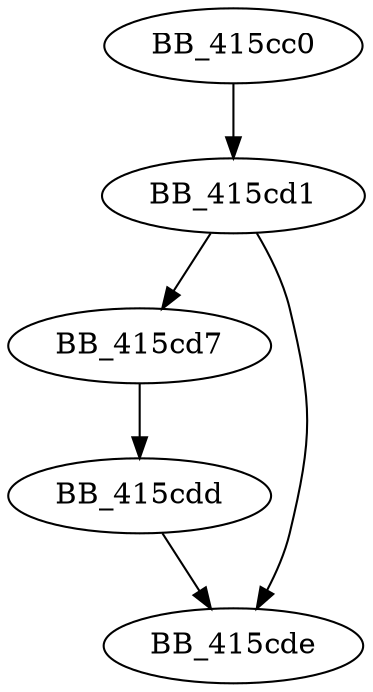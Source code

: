 DiGraph sub_415CC0{
BB_415cc0->BB_415cd1
BB_415cd1->BB_415cd7
BB_415cd1->BB_415cde
BB_415cd7->BB_415cdd
BB_415cdd->BB_415cde
}
